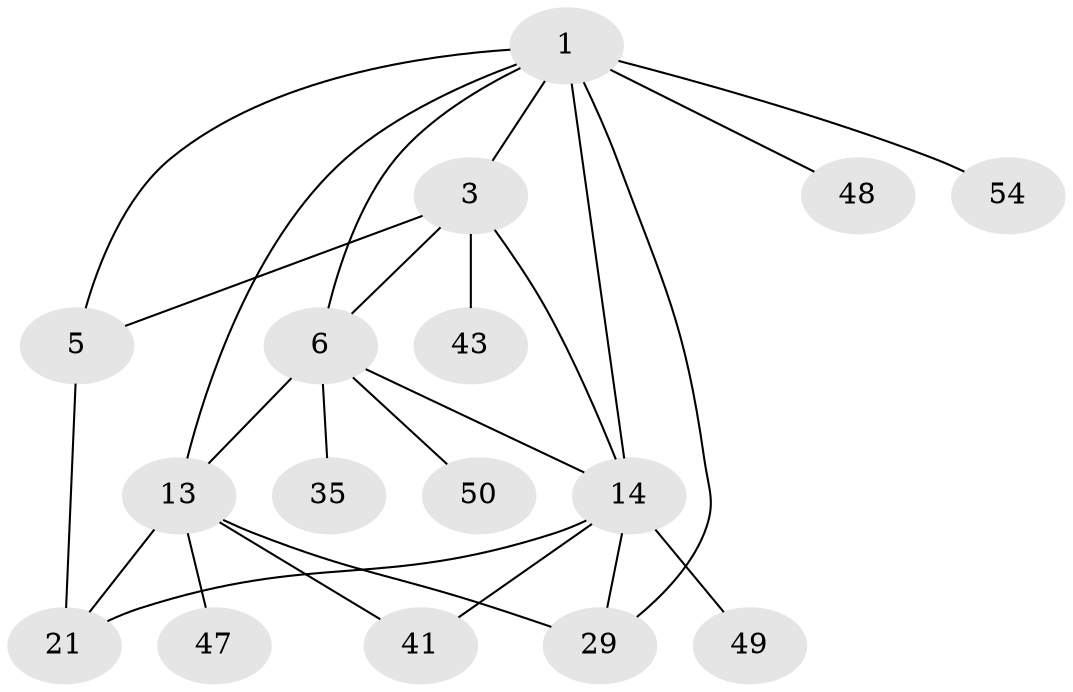 // original degree distribution, {5: 0.03571428571428571, 10: 0.017857142857142856, 3: 0.19642857142857142, 4: 0.08928571428571429, 2: 0.32142857142857145, 1: 0.30357142857142855, 6: 0.03571428571428571}
// Generated by graph-tools (version 1.1) at 2025/16/03/04/25 18:16:55]
// undirected, 16 vertices, 25 edges
graph export_dot {
graph [start="1"]
  node [color=gray90,style=filled];
  1 [super="+39+34+2+4+11"];
  3 [super="+20+40+37+9+32+22"];
  5 [super="+12"];
  6 [super="+26+7+10"];
  13 [super="+23+28+17+24"];
  14 [super="+27+16+15+19+30"];
  21 [super="+45"];
  29;
  35;
  41;
  43;
  47;
  48;
  49;
  50;
  54;
  1 -- 54;
  1 -- 29;
  1 -- 3;
  1 -- 13;
  1 -- 14;
  1 -- 5;
  1 -- 48;
  1 -- 6;
  3 -- 6 [weight=2];
  3 -- 14 [weight=2];
  3 -- 5;
  3 -- 43;
  5 -- 21 [weight=2];
  6 -- 50;
  6 -- 14;
  6 -- 35;
  6 -- 13;
  13 -- 47;
  13 -- 21;
  13 -- 29;
  13 -- 41;
  14 -- 21;
  14 -- 49;
  14 -- 41;
  14 -- 29;
}
